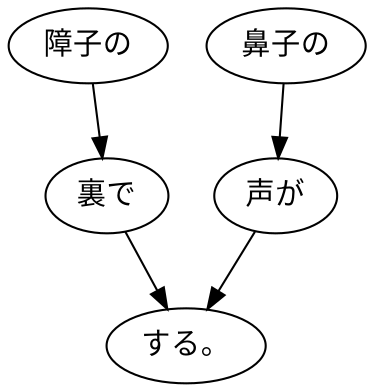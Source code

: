 digraph graph1853 {
	node0 [label="障子の"];
	node1 [label="裏で"];
	node2 [label="鼻子の"];
	node3 [label="声が"];
	node4 [label="する。"];
	node0 -> node1;
	node1 -> node4;
	node2 -> node3;
	node3 -> node4;
}
